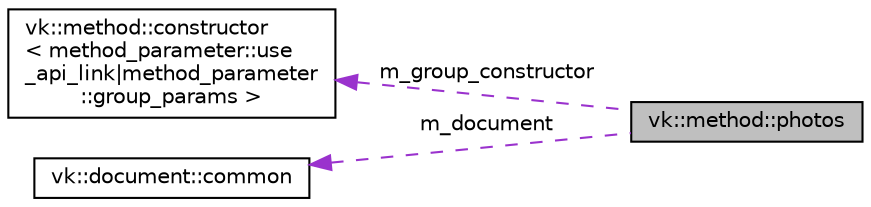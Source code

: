 digraph "vk::method::photos"
{
 // LATEX_PDF_SIZE
  edge [fontname="Helvetica",fontsize="10",labelfontname="Helvetica",labelfontsize="10"];
  node [fontname="Helvetica",fontsize="10",shape=record];
  rankdir="LR";
  Node1 [label="vk::method::photos",height=0.2,width=0.4,color="black", fillcolor="grey75", style="filled", fontcolor="black",tooltip="The photos methods representation."];
  Node2 -> Node1 [dir="back",color="darkorchid3",fontsize="10",style="dashed",label=" m_group_constructor" ,fontname="Helvetica"];
  Node2 [label="vk::method::constructor\l\< method_parameter::use\l_api_link\|method_parameter\l::group_params \>",height=0.2,width=0.4,color="black", fillcolor="white", style="filled",URL="$classvk_1_1method_1_1constructor.html",tooltip=" "];
  Node3 -> Node1 [dir="back",color="darkorchid3",fontsize="10",style="dashed",label=" m_document" ,fontname="Helvetica"];
  Node3 [label="vk::document::common",height=0.2,width=0.4,color="black", fillcolor="white", style="filled",URL="$classvk_1_1document_1_1common.html",tooltip="The base class for vk::docs, vk::photos and vk::video."];
}
